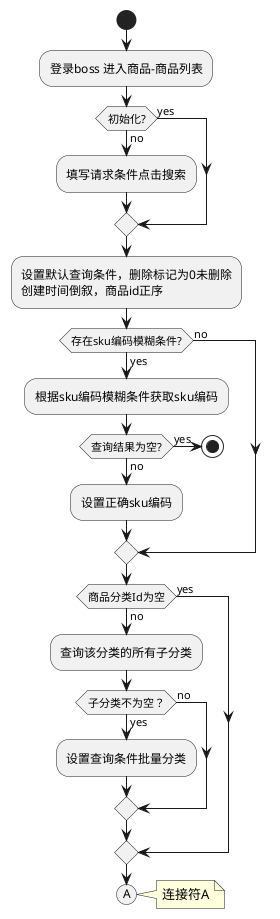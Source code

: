 '商品列表 流程图
@startuml
start
:登录boss 进入商品-商品列表;
if(初始化?) then (no)
    :填写请求条件点击搜索;
else(yes)
endif
:设置默认查询条件，删除标记为0未删除\n创建时间倒叙，商品id正序;
if(存在sku编码模糊条件?) then (yes)
    :根据sku编码模糊条件获取sku编码;
    if(查询结果为空?) then (yes)
        stop
    else(no)
        :设置正确sku编码;
    endif
else (no)
endif

if(商品分类Id为空) then (no)
    :查询该分类的所有子分类;
    if(子分类不为空？) then (yes)
        :设置查询条件批量分类;
    else (no)
    endif
else(yes)
endif
(A)
note right: 连接符A
@enduml

'商品列表 流程图 连接图
@startuml
(A)
note left: 连接符A
:根据条件查询所有商品;
if(商品为空?) then (no)
    :查询所有SKU;
    :查询所有SKU规格值关联;
    :填充每个SKU的规格关系\n填充每个SKU的SKU关系\n获取所有品牌、获取所有分类;
else (yes)
endif
:返回查询结果;
if(结果为空?) then (no)
    :列出已导入商品库的商品编号;
else(yes)
endif
stop
@enduml


'商品列表 时序图
@startuml
autonumber
actor react
react -> controller     :页面发起查询商品请求
controller -> controller:设置默认查询条件，\n删除标记为0未删除\n创建时间倒叙\n商品id正序
controller -> provider  :调用分页查询商品信息\ngoodsQueryProvider.page
provider -> service     :调用分页查询商品信息\ngoodsService.page

'获取真实的SKU编码

service -> repository   :根据模糊SKU(不空)查询准确SKU编码\ngoodsInfoRepository.findAll
database db
repository -> db        :查询数据
db --> repository       :返回查询结果
repository --> service  :返回查询结果
alt 结果为空
    service --> provider    :(结果为空)返回结果
    provider --> controller :返回结果
end
service -> service      :(结果不为空)查询条件中设置SKU编码

'获取该分类所有子分类
service -> service      :根据分类ID(不为空)查询分类信息\ngoodsCateService.getChlidCateId
service -> repository   :根据分类ID查询分类信息\ngoodsCateRepository.findOne
repository -> db        :查询数据
db --> repository       :返回查询结果
repository --> service  :返回查询结果
service --> service     :(结果为空)返回所有子分类(空集合)
service -> repository   :(结果不为空)查询所有子分类
repository -> db        :查询数据
db --> repository       :返回查询结果
repository --> service  :返回查询结果
service --> service     :返回所有子分类\n设置查询条件所有子分类

service -> repository   :查询所有商品
repository -> db        :查询数据
db --> repository       :返回查询结果
repository --> service  :返回查询结果
service -> repository   :依次查询所有SKUgoodsInfoRepository.findAll\n查询所有SKU规格值关联\ngoodsInfoSpecDetailRelRepository.findByGoodsIds\n填充每个SKU的规格关系\n获取所有品牌goodsBrandRepository.findAll\n获取所有分类goodsCateRepository.findAll
repository -> db        :查询数据
db --> repository       :返回查询结果
repository --> service  :返回查询结果
service -> service      :填充每个SKU的SKU关系
service --> provider    :返回查询结果
provider --> controller :返回查询结果
controller -> provider  :(结果不为空)查询导入商品调用\nstandardGoodsQueryProvider.getUsedGoods
provider -> service     :查询导入商品调用\nstandardGoodsService.getUsedGoods
service -> repository   :查询导入商品调用\nstandardGoodsRelRepository.findByGoodsIds
repository -> db        :查询数据
db --> repository       :返回查询结果
repository --> service  :返回查询结果
service --> provider    :返回查询结果
provider --> controller :返回查询结果
controller --> react    :返回封装结果
@enduml

'商品列表 类图
@startuml
class BossGoodsController{
    -GoodsQueryProvider goodsQueryProvider
    -StandardGoodsQueryProvider standardGoodsQueryProvider
    +BaseResponse<GoodsPageResponse> list(GoodsPageRequest pageRequest)
}
BossGoodsController *- GoodsQueryProvider
BossGoodsController *-- StandardGoodsQueryProvider

interface GoodsQueryProvider{
    +BaseResponse<GoodsPageResponse> page(@RequestBody @Valid GoodsPageRequest request)
}
interface StandardGoodsQueryProvider{
    +BaseResponse<StandardGoodsGetUsedGoodsResponse> getUsedGoods(StandardGoodsGetUsedGoodsRequest request)
}

class GoodsQueryController implements GoodsQueryProvider {
    -GoodsService goodsService
    +BaseResponse<GoodsPageResponse> page(@RequestBody @Valid GoodsPageRequest request)
}
GoodsQueryController *-- GoodsService
class GoodsService{
    -GoodsInfoRepository goodsInfoRepository
    -GoodsRepository goodsRepository
    -GoodsInfoSpecDetailRelRepository goodsInfoSpecDetailRelRepository
    -GoodsBrandRepository goodsBrandRepository
    -GoodsCateRepository goodsCateRepository
    -GoodsCateService goodsCateService
    +GoodsQueryResponse page(GoodsQueryRequest request)
}

GoodsRepository -* GoodsService
GoodsInfoSpecDetailRelRepository --* GoodsService
GoodsService *-- GoodsCateService
GoodsService *-- GoodsInfoRepository
GoodsService *- GoodsBrandRepository
GoodsService *- GoodsCateRepository

interface GoodsInfoRepository{
    +List<T> findAll(Specification<T> spec)
}
interface GoodsRepository{
    +Page<T> findAll(Specification<T> spec, Pageable pageable)
}
interface GoodsInfoSpecDetailRelRepository{
    +List<GoodsInfoSpecDetailRel> findByGoodsIds(List<String> goodsIds)
}
interface GoodsBrandRepository{
    +List<T> findAll(Specification<T> spec)
}
interface GoodsCateRepository{
    +List<T> findAll(Specification<T> spec)
}
class GoodsCateService{
    -GoodsCateRepository goodsCateRepository
    +List<Long> getChlidCateId(Long goodCateId)
}
GoodsCateService *- GoodsCateRepository
interface GoodsCateRepository{
    +T findOne(ID id)
    +List<T> findAll(Specification<T> spec)
}

class StandardGoodsQueryController implements StandardGoodsQueryProvider{
    -StandardGoodsService standardGoodsService
    +BaseResponse<StandardGoodsGetUsedGoodsResponse> getUsedGoods(StandardGoodsGetUsedGoodsRequest request)
}
StandardGoodsQueryController *-- StandardGoodsService
class StandardGoodsService{
    -StandardGoodsRelRepository standardGoodsRelRepository
    +List<String> getUsedGoods(List<String> goodsIds)
}
StandardGoodsService *- StandardGoodsRelRepository
interface StandardGoodsRelRepository{
    +List<StandardGoodsRel> findByGoodsIds(List<String> goodsIds)
}
@enduml